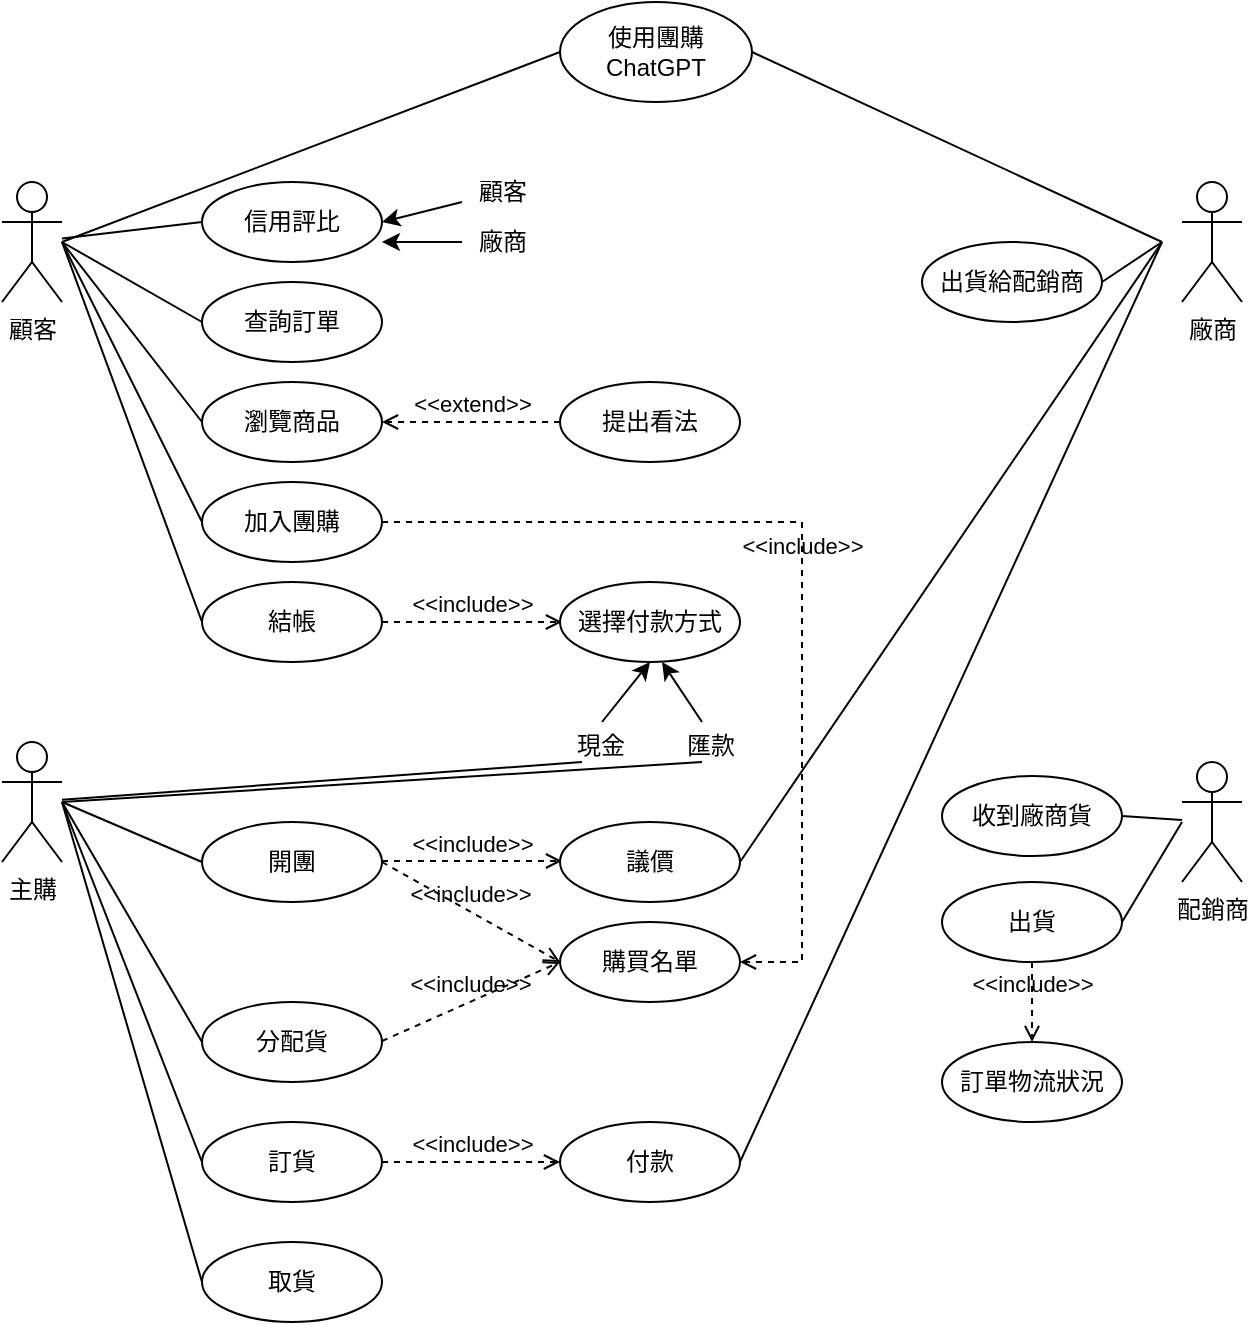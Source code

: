 <mxfile version="22.0.2" type="github">
  <diagram name="第 1 页" id="3oT_i06SkzwsFrK0Teo1">
    <mxGraphModel dx="954" dy="647" grid="1" gridSize="10" guides="1" tooltips="1" connect="1" arrows="1" fold="1" page="1" pageScale="1" pageWidth="827" pageHeight="1169" math="0" shadow="0">
      <root>
        <mxCell id="0" />
        <mxCell id="1" parent="0" />
        <mxCell id="B-tKHahjRUxkaQ6zFDhn-1" value="顧客" style="shape=umlActor;verticalLabelPosition=bottom;verticalAlign=top;html=1;outlineConnect=0;" vertex="1" parent="1">
          <mxGeometry x="80" y="190" width="30" height="60" as="geometry" />
        </mxCell>
        <mxCell id="B-tKHahjRUxkaQ6zFDhn-3" value="主購" style="shape=umlActor;verticalLabelPosition=bottom;verticalAlign=top;html=1;outlineConnect=0;" vertex="1" parent="1">
          <mxGeometry x="80" y="470" width="30" height="60" as="geometry" />
        </mxCell>
        <mxCell id="B-tKHahjRUxkaQ6zFDhn-6" value="使用團購&lt;br&gt;ChatGPT" style="ellipse;whiteSpace=wrap;html=1;" vertex="1" parent="1">
          <mxGeometry x="359" y="100" width="96" height="50" as="geometry" />
        </mxCell>
        <mxCell id="B-tKHahjRUxkaQ6zFDhn-7" value="信用評比" style="ellipse;whiteSpace=wrap;html=1;" vertex="1" parent="1">
          <mxGeometry x="180" y="190" width="90" height="40" as="geometry" />
        </mxCell>
        <mxCell id="B-tKHahjRUxkaQ6zFDhn-9" value="" style="endArrow=classic;html=1;rounded=0;entryX=1;entryY=0.5;entryDx=0;entryDy=0;" edge="1" parent="1" target="B-tKHahjRUxkaQ6zFDhn-7">
          <mxGeometry width="50" height="50" relative="1" as="geometry">
            <mxPoint x="310" y="200" as="sourcePoint" />
            <mxPoint x="280" y="200" as="targetPoint" />
          </mxGeometry>
        </mxCell>
        <mxCell id="B-tKHahjRUxkaQ6zFDhn-10" value="" style="endArrow=classic;html=1;rounded=0;" edge="1" parent="1">
          <mxGeometry width="50" height="50" relative="1" as="geometry">
            <mxPoint x="310" y="220" as="sourcePoint" />
            <mxPoint x="270" y="220" as="targetPoint" />
          </mxGeometry>
        </mxCell>
        <mxCell id="B-tKHahjRUxkaQ6zFDhn-11" value="顧客" style="text;html=1;align=center;verticalAlign=middle;resizable=0;points=[];autosize=1;strokeColor=none;fillColor=none;" vertex="1" parent="1">
          <mxGeometry x="305" y="180" width="50" height="30" as="geometry" />
        </mxCell>
        <mxCell id="B-tKHahjRUxkaQ6zFDhn-12" value="廠商" style="text;html=1;align=center;verticalAlign=middle;resizable=0;points=[];autosize=1;strokeColor=none;fillColor=none;" vertex="1" parent="1">
          <mxGeometry x="305" y="205" width="50" height="30" as="geometry" />
        </mxCell>
        <mxCell id="B-tKHahjRUxkaQ6zFDhn-13" value="查詢訂單" style="ellipse;whiteSpace=wrap;html=1;" vertex="1" parent="1">
          <mxGeometry x="180" y="240" width="90" height="40" as="geometry" />
        </mxCell>
        <mxCell id="B-tKHahjRUxkaQ6zFDhn-14" value="瀏覽商品" style="ellipse;whiteSpace=wrap;html=1;" vertex="1" parent="1">
          <mxGeometry x="180" y="290" width="90" height="40" as="geometry" />
        </mxCell>
        <mxCell id="B-tKHahjRUxkaQ6zFDhn-15" value="&amp;lt;&amp;lt;extend&amp;gt;&amp;gt;" style="html=1;verticalAlign=bottom;labelBackgroundColor=none;endArrow=open;endFill=0;dashed=1;rounded=0;entryX=1;entryY=0.5;entryDx=0;entryDy=0;exitX=0;exitY=0.5;exitDx=0;exitDy=0;" edge="1" parent="1" source="B-tKHahjRUxkaQ6zFDhn-16" target="B-tKHahjRUxkaQ6zFDhn-14">
          <mxGeometry x="-0.008" width="160" relative="1" as="geometry">
            <mxPoint x="350" y="300" as="sourcePoint" />
            <mxPoint x="480" y="450" as="targetPoint" />
            <mxPoint as="offset" />
          </mxGeometry>
        </mxCell>
        <mxCell id="B-tKHahjRUxkaQ6zFDhn-16" value="提出看法" style="ellipse;whiteSpace=wrap;html=1;" vertex="1" parent="1">
          <mxGeometry x="359" y="290" width="90" height="40" as="geometry" />
        </mxCell>
        <mxCell id="B-tKHahjRUxkaQ6zFDhn-17" value="加入團購" style="ellipse;whiteSpace=wrap;html=1;" vertex="1" parent="1">
          <mxGeometry x="180" y="340" width="90" height="40" as="geometry" />
        </mxCell>
        <mxCell id="B-tKHahjRUxkaQ6zFDhn-18" value="結帳" style="ellipse;whiteSpace=wrap;html=1;" vertex="1" parent="1">
          <mxGeometry x="180" y="390" width="90" height="40" as="geometry" />
        </mxCell>
        <mxCell id="B-tKHahjRUxkaQ6zFDhn-19" value="&amp;lt;&amp;lt;include&amp;gt;&amp;gt;" style="html=1;verticalAlign=bottom;labelBackgroundColor=none;endArrow=open;endFill=0;dashed=1;rounded=0;exitX=1;exitY=0.5;exitDx=0;exitDy=0;" edge="1" parent="1" source="B-tKHahjRUxkaQ6zFDhn-18">
          <mxGeometry width="160" relative="1" as="geometry">
            <mxPoint x="320" y="450" as="sourcePoint" />
            <mxPoint x="360" y="410" as="targetPoint" />
          </mxGeometry>
        </mxCell>
        <mxCell id="B-tKHahjRUxkaQ6zFDhn-20" value="選擇付款方式" style="ellipse;whiteSpace=wrap;html=1;" vertex="1" parent="1">
          <mxGeometry x="359" y="390" width="90" height="40" as="geometry" />
        </mxCell>
        <mxCell id="B-tKHahjRUxkaQ6zFDhn-22" value="" style="endArrow=classic;html=1;rounded=0;entryX=0.5;entryY=1;entryDx=0;entryDy=0;" edge="1" parent="1" target="B-tKHahjRUxkaQ6zFDhn-20">
          <mxGeometry width="50" height="50" relative="1" as="geometry">
            <mxPoint x="380" y="460" as="sourcePoint" />
            <mxPoint x="280" y="220" as="targetPoint" />
          </mxGeometry>
        </mxCell>
        <mxCell id="B-tKHahjRUxkaQ6zFDhn-23" value="" style="endArrow=classic;html=1;rounded=0;entryX=0.567;entryY=1;entryDx=0;entryDy=0;entryPerimeter=0;" edge="1" parent="1" target="B-tKHahjRUxkaQ6zFDhn-20">
          <mxGeometry width="50" height="50" relative="1" as="geometry">
            <mxPoint x="430" y="460" as="sourcePoint" />
            <mxPoint x="414" y="440" as="targetPoint" />
          </mxGeometry>
        </mxCell>
        <mxCell id="B-tKHahjRUxkaQ6zFDhn-24" value="現金" style="text;html=1;align=center;verticalAlign=middle;resizable=0;points=[];autosize=1;strokeColor=none;fillColor=none;" vertex="1" parent="1">
          <mxGeometry x="354" y="457" width="50" height="30" as="geometry" />
        </mxCell>
        <mxCell id="B-tKHahjRUxkaQ6zFDhn-25" value="匯款" style="text;html=1;align=center;verticalAlign=middle;resizable=0;points=[];autosize=1;strokeColor=none;fillColor=none;" vertex="1" parent="1">
          <mxGeometry x="409" y="457" width="50" height="30" as="geometry" />
        </mxCell>
        <mxCell id="B-tKHahjRUxkaQ6zFDhn-26" value="" style="endArrow=none;html=1;rounded=0;" edge="1" parent="1" target="B-tKHahjRUxkaQ6zFDhn-3">
          <mxGeometry width="50" height="50" relative="1" as="geometry">
            <mxPoint x="370" y="480" as="sourcePoint" />
            <mxPoint x="430" y="420" as="targetPoint" />
          </mxGeometry>
        </mxCell>
        <mxCell id="B-tKHahjRUxkaQ6zFDhn-27" value="" style="endArrow=none;html=1;rounded=0;exitX=0.42;exitY=0.767;exitDx=0;exitDy=0;exitPerimeter=0;" edge="1" parent="1" source="B-tKHahjRUxkaQ6zFDhn-25">
          <mxGeometry width="50" height="50" relative="1" as="geometry">
            <mxPoint x="380" y="470" as="sourcePoint" />
            <mxPoint x="110" y="500" as="targetPoint" />
          </mxGeometry>
        </mxCell>
        <mxCell id="B-tKHahjRUxkaQ6zFDhn-28" value="開團" style="ellipse;whiteSpace=wrap;html=1;" vertex="1" parent="1">
          <mxGeometry x="180" y="510" width="90" height="40" as="geometry" />
        </mxCell>
        <mxCell id="B-tKHahjRUxkaQ6zFDhn-29" value="&amp;lt;&amp;lt;include&amp;gt;&amp;gt;" style="html=1;verticalAlign=bottom;labelBackgroundColor=none;endArrow=open;endFill=0;dashed=1;rounded=0;exitX=1;exitY=0.5;exitDx=0;exitDy=0;" edge="1" parent="1">
          <mxGeometry width="160" relative="1" as="geometry">
            <mxPoint x="270" y="529.5" as="sourcePoint" />
            <mxPoint x="360" y="529.5" as="targetPoint" />
          </mxGeometry>
        </mxCell>
        <mxCell id="B-tKHahjRUxkaQ6zFDhn-30" value="議價" style="ellipse;whiteSpace=wrap;html=1;" vertex="1" parent="1">
          <mxGeometry x="359" y="510" width="90" height="40" as="geometry" />
        </mxCell>
        <mxCell id="B-tKHahjRUxkaQ6zFDhn-31" value="&amp;lt;&amp;lt;include&amp;gt;&amp;gt;" style="html=1;verticalAlign=bottom;labelBackgroundColor=none;endArrow=open;endFill=0;dashed=1;rounded=0;exitX=1;exitY=0.5;exitDx=0;exitDy=0;entryX=0;entryY=0.5;entryDx=0;entryDy=0;" edge="1" parent="1" source="B-tKHahjRUxkaQ6zFDhn-28" target="B-tKHahjRUxkaQ6zFDhn-32">
          <mxGeometry width="160" relative="1" as="geometry">
            <mxPoint x="280" y="539.5" as="sourcePoint" />
            <mxPoint x="360" y="560" as="targetPoint" />
          </mxGeometry>
        </mxCell>
        <mxCell id="B-tKHahjRUxkaQ6zFDhn-32" value="購買名單" style="ellipse;whiteSpace=wrap;html=1;" vertex="1" parent="1">
          <mxGeometry x="359" y="560" width="90" height="40" as="geometry" />
        </mxCell>
        <mxCell id="B-tKHahjRUxkaQ6zFDhn-33" value="訂貨" style="ellipse;whiteSpace=wrap;html=1;" vertex="1" parent="1">
          <mxGeometry x="180" y="660" width="90" height="40" as="geometry" />
        </mxCell>
        <mxCell id="B-tKHahjRUxkaQ6zFDhn-34" value="付款" style="ellipse;whiteSpace=wrap;html=1;" vertex="1" parent="1">
          <mxGeometry x="359" y="660" width="90" height="40" as="geometry" />
        </mxCell>
        <mxCell id="B-tKHahjRUxkaQ6zFDhn-35" value="&amp;lt;&amp;lt;include&amp;gt;&amp;gt;" style="html=1;verticalAlign=bottom;labelBackgroundColor=none;endArrow=open;endFill=0;dashed=1;rounded=0;exitX=1;exitY=0.5;exitDx=0;exitDy=0;entryX=0;entryY=0.5;entryDx=0;entryDy=0;" edge="1" parent="1" source="B-tKHahjRUxkaQ6zFDhn-33" target="B-tKHahjRUxkaQ6zFDhn-34">
          <mxGeometry width="160" relative="1" as="geometry">
            <mxPoint x="270" y="640" as="sourcePoint" />
            <mxPoint x="359" y="690" as="targetPoint" />
          </mxGeometry>
        </mxCell>
        <mxCell id="B-tKHahjRUxkaQ6zFDhn-36" value="取貨" style="ellipse;whiteSpace=wrap;html=1;" vertex="1" parent="1">
          <mxGeometry x="180" y="720" width="90" height="40" as="geometry" />
        </mxCell>
        <mxCell id="B-tKHahjRUxkaQ6zFDhn-37" value="分配貨" style="ellipse;whiteSpace=wrap;html=1;" vertex="1" parent="1">
          <mxGeometry x="180" y="600" width="90" height="40" as="geometry" />
        </mxCell>
        <mxCell id="B-tKHahjRUxkaQ6zFDhn-38" value="&amp;lt;&amp;lt;include&amp;gt;&amp;gt;" style="html=1;verticalAlign=bottom;labelBackgroundColor=none;endArrow=open;endFill=0;dashed=1;rounded=0;exitX=1;exitY=0.5;exitDx=0;exitDy=0;entryX=0;entryY=0.5;entryDx=0;entryDy=0;" edge="1" parent="1" target="B-tKHahjRUxkaQ6zFDhn-32">
          <mxGeometry width="160" relative="1" as="geometry">
            <mxPoint x="270" y="619.5" as="sourcePoint" />
            <mxPoint x="359" y="619.5" as="targetPoint" />
          </mxGeometry>
        </mxCell>
        <mxCell id="B-tKHahjRUxkaQ6zFDhn-39" value="" style="endArrow=none;html=1;rounded=0;entryX=0;entryY=0.5;entryDx=0;entryDy=0;" edge="1" parent="1" target="B-tKHahjRUxkaQ6zFDhn-28">
          <mxGeometry width="50" height="50" relative="1" as="geometry">
            <mxPoint x="110" y="500" as="sourcePoint" />
            <mxPoint x="430" y="450" as="targetPoint" />
          </mxGeometry>
        </mxCell>
        <mxCell id="B-tKHahjRUxkaQ6zFDhn-40" value="" style="endArrow=none;html=1;rounded=0;exitX=0;exitY=0.5;exitDx=0;exitDy=0;" edge="1" parent="1" source="B-tKHahjRUxkaQ6zFDhn-37">
          <mxGeometry width="50" height="50" relative="1" as="geometry">
            <mxPoint x="380" y="500" as="sourcePoint" />
            <mxPoint x="110" y="500" as="targetPoint" />
          </mxGeometry>
        </mxCell>
        <mxCell id="B-tKHahjRUxkaQ6zFDhn-41" value="" style="endArrow=none;html=1;rounded=0;exitX=0;exitY=0.5;exitDx=0;exitDy=0;" edge="1" parent="1" source="B-tKHahjRUxkaQ6zFDhn-33">
          <mxGeometry width="50" height="50" relative="1" as="geometry">
            <mxPoint x="380" y="500" as="sourcePoint" />
            <mxPoint x="110" y="500" as="targetPoint" />
          </mxGeometry>
        </mxCell>
        <mxCell id="B-tKHahjRUxkaQ6zFDhn-42" value="" style="endArrow=none;html=1;rounded=0;exitX=0;exitY=0.5;exitDx=0;exitDy=0;" edge="1" parent="1" source="B-tKHahjRUxkaQ6zFDhn-36">
          <mxGeometry width="50" height="50" relative="1" as="geometry">
            <mxPoint x="380" y="500" as="sourcePoint" />
            <mxPoint x="110" y="500" as="targetPoint" />
          </mxGeometry>
        </mxCell>
        <mxCell id="B-tKHahjRUxkaQ6zFDhn-43" value="" style="endArrow=none;html=1;rounded=0;entryX=0;entryY=0.5;entryDx=0;entryDy=0;" edge="1" parent="1" source="B-tKHahjRUxkaQ6zFDhn-1" target="B-tKHahjRUxkaQ6zFDhn-7">
          <mxGeometry width="50" height="50" relative="1" as="geometry">
            <mxPoint x="390" y="460" as="sourcePoint" />
            <mxPoint x="440" y="410" as="targetPoint" />
          </mxGeometry>
        </mxCell>
        <mxCell id="B-tKHahjRUxkaQ6zFDhn-44" value="" style="endArrow=none;html=1;rounded=0;entryX=0;entryY=0.5;entryDx=0;entryDy=0;" edge="1" parent="1" target="B-tKHahjRUxkaQ6zFDhn-13">
          <mxGeometry width="50" height="50" relative="1" as="geometry">
            <mxPoint x="110" y="220" as="sourcePoint" />
            <mxPoint x="440" y="410" as="targetPoint" />
          </mxGeometry>
        </mxCell>
        <mxCell id="B-tKHahjRUxkaQ6zFDhn-45" value="" style="endArrow=none;html=1;rounded=0;entryX=0;entryY=0.5;entryDx=0;entryDy=0;" edge="1" parent="1" target="B-tKHahjRUxkaQ6zFDhn-14">
          <mxGeometry width="50" height="50" relative="1" as="geometry">
            <mxPoint x="110" y="220" as="sourcePoint" />
            <mxPoint x="440" y="410" as="targetPoint" />
          </mxGeometry>
        </mxCell>
        <mxCell id="B-tKHahjRUxkaQ6zFDhn-46" value="" style="endArrow=none;html=1;rounded=0;entryX=0;entryY=0.5;entryDx=0;entryDy=0;" edge="1" parent="1" target="B-tKHahjRUxkaQ6zFDhn-17">
          <mxGeometry width="50" height="50" relative="1" as="geometry">
            <mxPoint x="110" y="220" as="sourcePoint" />
            <mxPoint x="440" y="410" as="targetPoint" />
          </mxGeometry>
        </mxCell>
        <mxCell id="B-tKHahjRUxkaQ6zFDhn-47" value="" style="endArrow=none;html=1;rounded=0;entryX=0;entryY=0.5;entryDx=0;entryDy=0;" edge="1" parent="1" target="B-tKHahjRUxkaQ6zFDhn-18">
          <mxGeometry width="50" height="50" relative="1" as="geometry">
            <mxPoint x="110" y="220" as="sourcePoint" />
            <mxPoint x="440" y="410" as="targetPoint" />
          </mxGeometry>
        </mxCell>
        <mxCell id="B-tKHahjRUxkaQ6zFDhn-48" value="&amp;lt;&amp;lt;include&amp;gt;&amp;gt;" style="html=1;verticalAlign=bottom;labelBackgroundColor=none;endArrow=open;endFill=0;dashed=1;rounded=0;exitX=1;exitY=0.5;exitDx=0;exitDy=0;entryX=1;entryY=0.5;entryDx=0;entryDy=0;" edge="1" parent="1" source="B-tKHahjRUxkaQ6zFDhn-17" target="B-tKHahjRUxkaQ6zFDhn-32">
          <mxGeometry width="160" relative="1" as="geometry">
            <mxPoint x="340" y="430" as="sourcePoint" />
            <mxPoint x="490" y="660" as="targetPoint" />
            <Array as="points">
              <mxPoint x="480" y="360" />
              <mxPoint x="480" y="580" />
            </Array>
          </mxGeometry>
        </mxCell>
        <mxCell id="B-tKHahjRUxkaQ6zFDhn-49" value="" style="endArrow=none;html=1;rounded=0;entryX=0;entryY=0.5;entryDx=0;entryDy=0;" edge="1" parent="1" target="B-tKHahjRUxkaQ6zFDhn-6">
          <mxGeometry width="50" height="50" relative="1" as="geometry">
            <mxPoint x="110" y="220" as="sourcePoint" />
            <mxPoint x="440" y="410" as="targetPoint" />
          </mxGeometry>
        </mxCell>
        <mxCell id="B-tKHahjRUxkaQ6zFDhn-50" value="廠商" style="shape=umlActor;verticalLabelPosition=bottom;verticalAlign=top;html=1;outlineConnect=0;" vertex="1" parent="1">
          <mxGeometry x="670" y="190" width="30" height="60" as="geometry" />
        </mxCell>
        <mxCell id="B-tKHahjRUxkaQ6zFDhn-51" value="" style="endArrow=none;html=1;rounded=0;entryX=1;entryY=0.5;entryDx=0;entryDy=0;" edge="1" parent="1" target="B-tKHahjRUxkaQ6zFDhn-6">
          <mxGeometry width="50" height="50" relative="1" as="geometry">
            <mxPoint x="660" y="220" as="sourcePoint" />
            <mxPoint x="460" y="130" as="targetPoint" />
          </mxGeometry>
        </mxCell>
        <mxCell id="B-tKHahjRUxkaQ6zFDhn-52" value="出貨給配銷商" style="ellipse;whiteSpace=wrap;html=1;" vertex="1" parent="1">
          <mxGeometry x="540" y="220" width="90" height="40" as="geometry" />
        </mxCell>
        <mxCell id="B-tKHahjRUxkaQ6zFDhn-53" value="" style="endArrow=none;html=1;rounded=0;exitX=1;exitY=0.5;exitDx=0;exitDy=0;" edge="1" parent="1" source="B-tKHahjRUxkaQ6zFDhn-52">
          <mxGeometry width="50" height="50" relative="1" as="geometry">
            <mxPoint x="390" y="460" as="sourcePoint" />
            <mxPoint x="660" y="220" as="targetPoint" />
          </mxGeometry>
        </mxCell>
        <mxCell id="B-tKHahjRUxkaQ6zFDhn-54" value="配銷商" style="shape=umlActor;verticalLabelPosition=bottom;verticalAlign=top;html=1;outlineConnect=0;" vertex="1" parent="1">
          <mxGeometry x="670" y="480" width="30" height="60" as="geometry" />
        </mxCell>
        <mxCell id="B-tKHahjRUxkaQ6zFDhn-57" value="收到廠商貨" style="ellipse;whiteSpace=wrap;html=1;" vertex="1" parent="1">
          <mxGeometry x="550" y="487" width="90" height="40" as="geometry" />
        </mxCell>
        <mxCell id="B-tKHahjRUxkaQ6zFDhn-58" value="出貨" style="ellipse;whiteSpace=wrap;html=1;" vertex="1" parent="1">
          <mxGeometry x="550" y="540" width="90" height="40" as="geometry" />
        </mxCell>
        <mxCell id="B-tKHahjRUxkaQ6zFDhn-59" value="" style="endArrow=none;html=1;rounded=0;exitX=1;exitY=0.5;exitDx=0;exitDy=0;" edge="1" parent="1" source="B-tKHahjRUxkaQ6zFDhn-57" target="B-tKHahjRUxkaQ6zFDhn-54">
          <mxGeometry width="50" height="50" relative="1" as="geometry">
            <mxPoint x="390" y="460" as="sourcePoint" />
            <mxPoint x="440" y="410" as="targetPoint" />
          </mxGeometry>
        </mxCell>
        <mxCell id="B-tKHahjRUxkaQ6zFDhn-60" value="" style="endArrow=none;html=1;rounded=0;exitX=1;exitY=0.5;exitDx=0;exitDy=0;" edge="1" parent="1" source="B-tKHahjRUxkaQ6zFDhn-58">
          <mxGeometry width="50" height="50" relative="1" as="geometry">
            <mxPoint x="390" y="460" as="sourcePoint" />
            <mxPoint x="670" y="510" as="targetPoint" />
          </mxGeometry>
        </mxCell>
        <mxCell id="B-tKHahjRUxkaQ6zFDhn-61" value="" style="endArrow=none;html=1;rounded=0;exitX=1;exitY=0.5;exitDx=0;exitDy=0;" edge="1" parent="1" source="B-tKHahjRUxkaQ6zFDhn-30">
          <mxGeometry width="50" height="50" relative="1" as="geometry">
            <mxPoint x="380" y="520" as="sourcePoint" />
            <mxPoint x="660" y="220" as="targetPoint" />
          </mxGeometry>
        </mxCell>
        <mxCell id="B-tKHahjRUxkaQ6zFDhn-62" value="" style="endArrow=none;html=1;rounded=0;exitX=1;exitY=0.5;exitDx=0;exitDy=0;" edge="1" parent="1" source="B-tKHahjRUxkaQ6zFDhn-34">
          <mxGeometry width="50" height="50" relative="1" as="geometry">
            <mxPoint x="390" y="530" as="sourcePoint" />
            <mxPoint x="660" y="220" as="targetPoint" />
          </mxGeometry>
        </mxCell>
        <mxCell id="B-tKHahjRUxkaQ6zFDhn-63" value="&amp;lt;&amp;lt;include&amp;gt;&amp;gt;" style="html=1;verticalAlign=bottom;labelBackgroundColor=none;endArrow=open;endFill=0;dashed=1;rounded=0;exitX=0.5;exitY=1;exitDx=0;exitDy=0;" edge="1" parent="1" source="B-tKHahjRUxkaQ6zFDhn-58">
          <mxGeometry width="160" relative="1" as="geometry">
            <mxPoint x="330" y="430" as="sourcePoint" />
            <mxPoint x="595" y="620" as="targetPoint" />
          </mxGeometry>
        </mxCell>
        <mxCell id="B-tKHahjRUxkaQ6zFDhn-64" value="訂單物流狀況" style="ellipse;whiteSpace=wrap;html=1;" vertex="1" parent="1">
          <mxGeometry x="550" y="620" width="90" height="40" as="geometry" />
        </mxCell>
      </root>
    </mxGraphModel>
  </diagram>
</mxfile>
